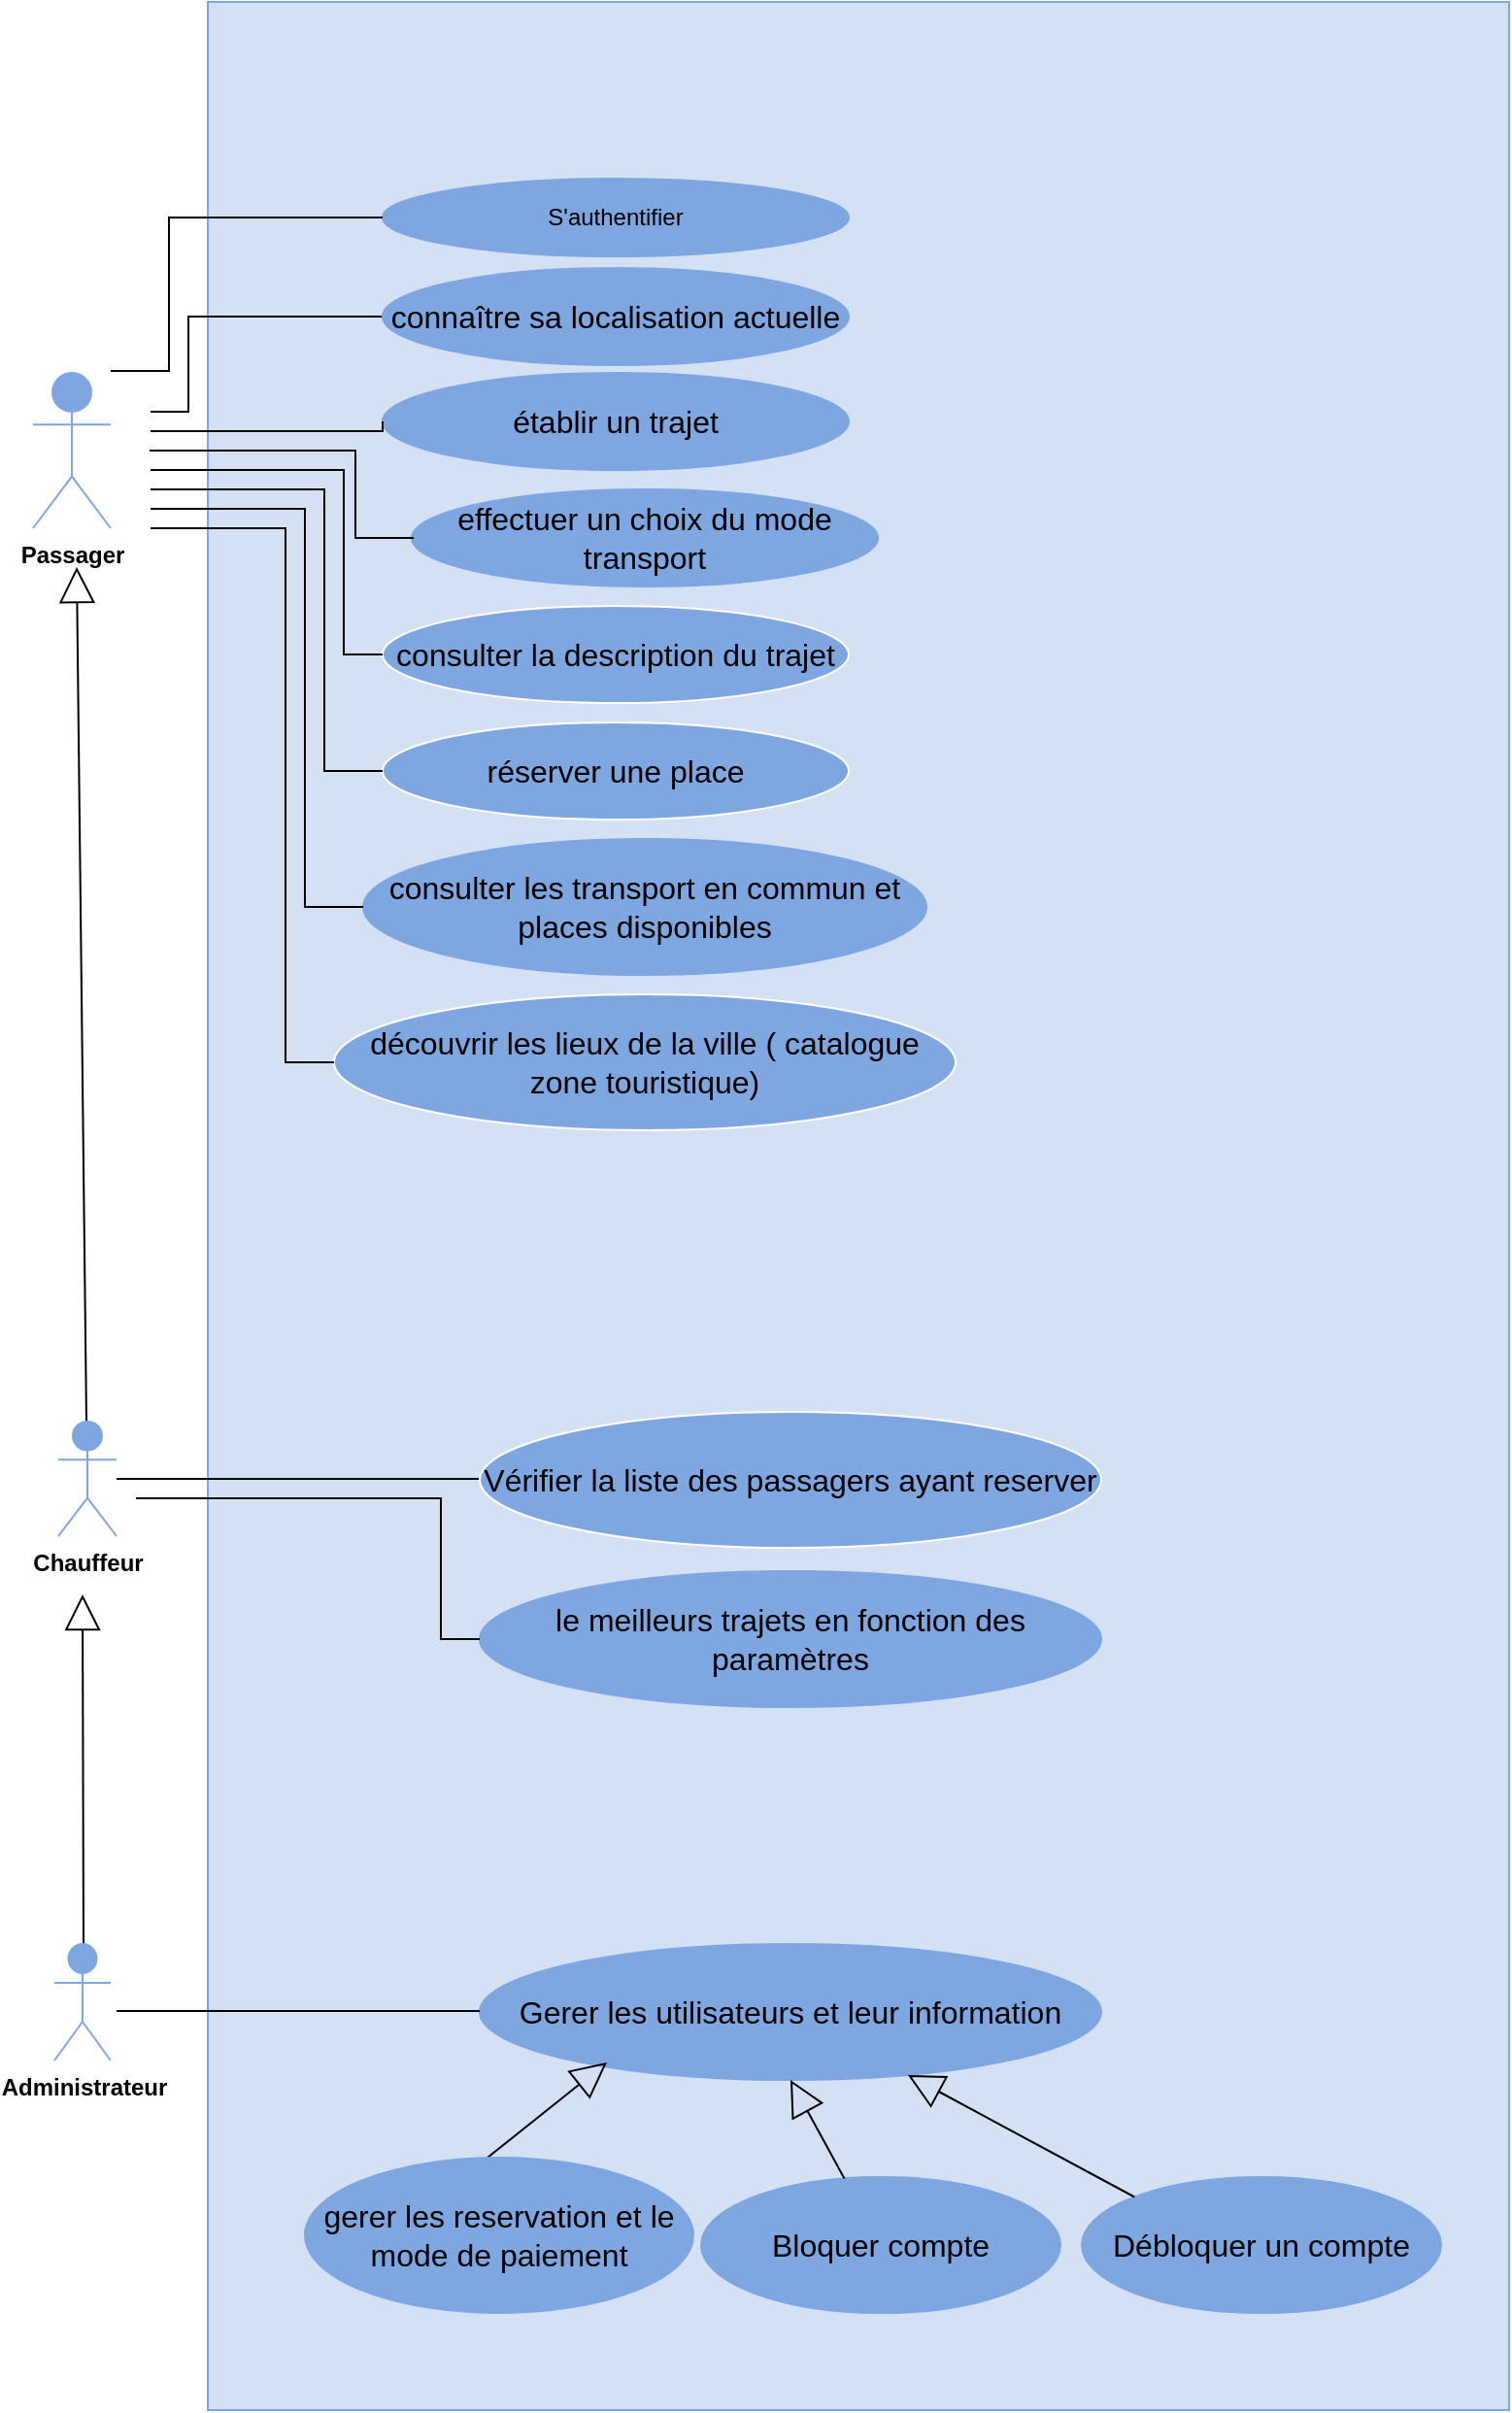 <mxfile version="18.0.6" type="device"><diagram id="Z8X2W0q9-bWuTIrp3xK6" name="Page-1"><mxGraphModel dx="1108" dy="553" grid="1" gridSize="10" guides="1" tooltips="1" connect="1" arrows="1" fold="1" page="1" pageScale="1" pageWidth="827" pageHeight="1169" math="0" shadow="0"><root><mxCell id="0"/><mxCell id="1" parent="0"/><mxCell id="D7qk6BCEsM06_ubgv5m6-53" value="" style="html=1;strokeColor=#7EA6E0;fillColor=#D4E1F5;" vertex="1" parent="1"><mxGeometry x="160" y="120" width="670" height="1240" as="geometry"/></mxCell><mxCell id="D7qk6BCEsM06_ubgv5m6-6" style="edgeStyle=orthogonalEdgeStyle;rounded=0;orthogonalLoop=1;jettySize=auto;html=1;exitX=0;exitY=0.5;exitDx=0;exitDy=0;" edge="1" parent="1" source="D7qk6BCEsM06_ubgv5m6-4"><mxGeometry relative="1" as="geometry"><mxPoint x="100" y="331" as="targetPoint"/><Array as="points"><mxPoint x="150" y="282"/><mxPoint x="150" y="331"/></Array></mxGeometry></mxCell><mxCell id="D7qk6BCEsM06_ubgv5m6-4" value="&lt;span id=&quot;docs-internal-guid-47e9f55a-7fff-a39e-4ff5-37f792c0f9fd&quot;&gt;&lt;span style=&quot;font-size: 12pt; font-family: Arial; background-color: transparent; font-variant-numeric: normal; font-variant-east-asian: normal; vertical-align: baseline;&quot;&gt;connaître sa localisation actuelle&lt;/span&gt;&lt;/span&gt;" style="ellipse;whiteSpace=wrap;html=1;strokeColor=#7EA6E0;fillColor=#7EA6E0;" vertex="1" parent="1"><mxGeometry x="250" y="257" width="240" height="50" as="geometry"/></mxCell><mxCell id="D7qk6BCEsM06_ubgv5m6-8" value="&lt;span id=&quot;docs-internal-guid-79481985-7fff-0b72-b17e-92601125d992&quot;&gt;&lt;span style=&quot;font-size: 12pt; font-family: Arial; background-color: transparent; font-variant-numeric: normal; font-variant-east-asian: normal; vertical-align: baseline;&quot;&gt;établir un trajet&lt;/span&gt;&lt;/span&gt;" style="ellipse;whiteSpace=wrap;html=1;strokeColor=#7EA6E0;fillColor=#7EA6E0;" vertex="1" parent="1"><mxGeometry x="250" y="311" width="240" height="50" as="geometry"/></mxCell><mxCell id="D7qk6BCEsM06_ubgv5m6-9" value="&lt;span id=&quot;docs-internal-guid-a99631db-7fff-b146-32bb-1a1aa53793da&quot;&gt;&lt;span style=&quot;font-size: 12pt; font-family: Arial; background-color: transparent; font-variant-numeric: normal; font-variant-east-asian: normal; vertical-align: baseline;&quot;&gt;effectuer un choix du mode transport&lt;/span&gt;&lt;/span&gt;" style="ellipse;whiteSpace=wrap;html=1;strokeColor=#7EA6E0;fillColor=#7EA6E0;" vertex="1" parent="1"><mxGeometry x="265" y="371" width="240" height="50" as="geometry"/></mxCell><mxCell id="D7qk6BCEsM06_ubgv5m6-10" value="&lt;span id=&quot;docs-internal-guid-85aa785d-7fff-f2a8-37ce-55cbacfc23cb&quot;&gt;&lt;span style=&quot;font-size: 12pt; font-family: Arial; background-color: transparent; font-variant-numeric: normal; font-variant-east-asian: normal; vertical-align: baseline;&quot;&gt;consulter la description du trajet&lt;/span&gt;&lt;/span&gt;" style="ellipse;whiteSpace=wrap;html=1;strokeColor=#FFFFFF;fillColor=#7EA6E0;" vertex="1" parent="1"><mxGeometry x="250" y="431" width="240" height="50" as="geometry"/></mxCell><mxCell id="D7qk6BCEsM06_ubgv5m6-11" value="&lt;span id=&quot;docs-internal-guid-3260e001-7fff-4e08-1b88-fe900877def5&quot;&gt;&lt;span style=&quot;font-size: 12pt; font-family: Arial; background-color: transparent; font-variant-numeric: normal; font-variant-east-asian: normal; vertical-align: baseline;&quot;&gt;réserver une place&lt;/span&gt;&lt;/span&gt;" style="ellipse;whiteSpace=wrap;html=1;strokeColor=#FFFFFF;fillColor=#7EA6E0;" vertex="1" parent="1"><mxGeometry x="250" y="491" width="240" height="50" as="geometry"/></mxCell><mxCell id="D7qk6BCEsM06_ubgv5m6-12" value="&lt;span id=&quot;docs-internal-guid-3aa463a6-7fff-cc65-41b6-29867534baa1&quot;&gt;&lt;span style=&quot;font-size: 12pt; font-family: Arial; background-color: transparent; font-variant-numeric: normal; font-variant-east-asian: normal; vertical-align: baseline;&quot;&gt;consulter les transport en commun et places disponibles&lt;/span&gt;&lt;/span&gt;" style="ellipse;whiteSpace=wrap;html=1;strokeColor=#7EA6E0;fillColor=#7EA6E0;" vertex="1" parent="1"><mxGeometry x="240" y="551" width="290" height="70" as="geometry"/></mxCell><mxCell id="D7qk6BCEsM06_ubgv5m6-13" value="&lt;span id=&quot;docs-internal-guid-8ee56b83-7fff-259a-1c5c-204967a295b5&quot;&gt;&lt;span style=&quot;font-size: 12pt; font-family: Arial; background-color: transparent; font-variant-numeric: normal; font-variant-east-asian: normal; vertical-align: baseline;&quot;&gt;découvrir les lieux de la ville ( catalogue zone touristique) &lt;/span&gt;&lt;/span&gt;" style="ellipse;whiteSpace=wrap;html=1;strokeColor=#FFFFFF;fillColor=#7EA6E0;" vertex="1" parent="1"><mxGeometry x="225" y="631" width="320" height="70" as="geometry"/></mxCell><mxCell id="D7qk6BCEsM06_ubgv5m6-14" style="edgeStyle=orthogonalEdgeStyle;rounded=0;orthogonalLoop=1;jettySize=auto;html=1;exitX=0;exitY=0.5;exitDx=0;exitDy=0;" edge="1" parent="1" source="D7qk6BCEsM06_ubgv5m6-8"><mxGeometry relative="1" as="geometry"><mxPoint x="250" y="341" as="sourcePoint"/><mxPoint x="100" y="341" as="targetPoint"/><Array as="points"><mxPoint x="250" y="341"/></Array></mxGeometry></mxCell><mxCell id="D7qk6BCEsM06_ubgv5m6-15" style="edgeStyle=orthogonalEdgeStyle;rounded=0;orthogonalLoop=1;jettySize=auto;html=1;exitX=0.021;exitY=0.5;exitDx=0;exitDy=0;exitPerimeter=0;startArrow=none;" edge="1" parent="1" source="D7qk6BCEsM06_ubgv5m6-22"><mxGeometry relative="1" as="geometry"><mxPoint x="266.04" y="396" as="sourcePoint"/><mxPoint x="96" y="351" as="targetPoint"/><Array as="points"/></mxGeometry></mxCell><mxCell id="D7qk6BCEsM06_ubgv5m6-16" style="edgeStyle=orthogonalEdgeStyle;rounded=0;orthogonalLoop=1;jettySize=auto;html=1;exitX=0;exitY=0.5;exitDx=0;exitDy=0;exitPerimeter=0;" edge="1" parent="1" source="D7qk6BCEsM06_ubgv5m6-10"><mxGeometry relative="1" as="geometry"><mxPoint x="265.12" y="395" as="sourcePoint"/><mxPoint x="100" y="361" as="targetPoint"/><Array as="points"><mxPoint x="230" y="456"/><mxPoint x="230" y="361"/></Array></mxGeometry></mxCell><mxCell id="D7qk6BCEsM06_ubgv5m6-17" style="edgeStyle=orthogonalEdgeStyle;rounded=0;orthogonalLoop=1;jettySize=auto;html=1;exitX=0;exitY=0.5;exitDx=0;exitDy=0;" edge="1" parent="1" source="D7qk6BCEsM06_ubgv5m6-11"><mxGeometry relative="1" as="geometry"><mxPoint x="285.12" y="405" as="sourcePoint"/><mxPoint x="100" y="371" as="targetPoint"/><Array as="points"><mxPoint x="220" y="516"/><mxPoint x="220" y="371"/></Array></mxGeometry></mxCell><mxCell id="D7qk6BCEsM06_ubgv5m6-18" style="edgeStyle=orthogonalEdgeStyle;rounded=0;orthogonalLoop=1;jettySize=auto;html=1;exitX=0;exitY=0.5;exitDx=0;exitDy=0;exitPerimeter=0;startArrow=none;" edge="1" parent="1" source="D7qk6BCEsM06_ubgv5m6-22"><mxGeometry relative="1" as="geometry"><mxPoint x="295.12" y="415" as="sourcePoint"/><mxPoint x="100" y="381" as="targetPoint"/><Array as="points"/></mxGeometry></mxCell><mxCell id="D7qk6BCEsM06_ubgv5m6-19" style="edgeStyle=orthogonalEdgeStyle;rounded=0;orthogonalLoop=1;jettySize=auto;html=1;exitX=0;exitY=0.5;exitDx=0;exitDy=0;" edge="1" parent="1" source="D7qk6BCEsM06_ubgv5m6-13"><mxGeometry relative="1" as="geometry"><mxPoint x="305.12" y="425" as="sourcePoint"/><mxPoint x="100" y="391" as="targetPoint"/><Array as="points"><mxPoint x="200" y="666"/><mxPoint x="200" y="391"/></Array></mxGeometry></mxCell><mxCell id="D7qk6BCEsM06_ubgv5m6-23" value="" style="edgeStyle=orthogonalEdgeStyle;rounded=0;orthogonalLoop=1;jettySize=auto;html=1;exitX=0;exitY=0.5;exitDx=0;exitDy=0;exitPerimeter=0;endArrow=none;" edge="1" parent="1" source="D7qk6BCEsM06_ubgv5m6-12" target="D7qk6BCEsM06_ubgv5m6-22"><mxGeometry relative="1" as="geometry"><mxPoint x="240" y="586" as="sourcePoint"/><mxPoint x="100" y="381" as="targetPoint"/><Array as="points"><mxPoint x="210" y="586"/><mxPoint x="210" y="381"/></Array></mxGeometry></mxCell><mxCell id="D7qk6BCEsM06_ubgv5m6-22" value="" style="html=1;strokeColor=#FFFFFF;fillColor=#FFFFFF;" vertex="1" parent="1"><mxGeometry x="90" y="321" width="40" height="80" as="geometry"/></mxCell><mxCell id="D7qk6BCEsM06_ubgv5m6-24" value="" style="edgeStyle=orthogonalEdgeStyle;rounded=0;orthogonalLoop=1;jettySize=auto;html=1;exitX=0.021;exitY=0.5;exitDx=0;exitDy=0;exitPerimeter=0;endArrow=none;" edge="1" parent="1" target="D7qk6BCEsM06_ubgv5m6-22"><mxGeometry relative="1" as="geometry"><mxPoint x="266.04" y="396" as="sourcePoint"/><mxPoint x="96" y="351" as="targetPoint"/><Array as="points"><mxPoint x="236" y="396"/><mxPoint x="236" y="351"/></Array></mxGeometry></mxCell><mxCell id="D7qk6BCEsM06_ubgv5m6-3" value="&lt;b&gt;Passager&lt;/b&gt;" style="shape=umlActor;verticalLabelPosition=bottom;verticalAlign=top;html=1;strokeColor=#7EA6E0;fillColor=#7EA6E0;" vertex="1" parent="1"><mxGeometry x="70" y="311" width="40" height="80" as="geometry"/></mxCell><mxCell id="D7qk6BCEsM06_ubgv5m6-25" value="" style="endArrow=block;endSize=16;endFill=0;html=1;rounded=0;" edge="1" parent="1"><mxGeometry width="160" relative="1" as="geometry"><mxPoint x="97.5" y="851" as="sourcePoint"/><mxPoint x="92.5" y="411" as="targetPoint"/></mxGeometry></mxCell><mxCell id="D7qk6BCEsM06_ubgv5m6-29" value="&lt;b&gt;Chauffeur&lt;/b&gt;" style="shape=umlActor;verticalLabelPosition=bottom;verticalAlign=top;html=1;strokeColor=#7EA6E0;fillColor=#7EA6E0;" vertex="1" parent="1"><mxGeometry x="83" y="851" width="30" height="59" as="geometry"/></mxCell><mxCell id="D7qk6BCEsM06_ubgv5m6-30" value="" style="endArrow=none;html=1;edgeStyle=orthogonalEdgeStyle;rounded=0;" edge="1" parent="1" source="D7qk6BCEsM06_ubgv5m6-29"><mxGeometry relative="1" as="geometry"><mxPoint x="140" y="880.5" as="sourcePoint"/><mxPoint x="300" y="880.5" as="targetPoint"/><Array as="points"><mxPoint x="200" y="881"/></Array></mxGeometry></mxCell><mxCell id="D7qk6BCEsM06_ubgv5m6-33" value="&lt;span style=&quot;font-size: 16px;&quot; id=&quot;docs-internal-guid-44f052cc-7fff-29b3-fa5a-6f97d65f699e&quot;&gt;&lt;div&gt;&lt;font face=&quot;Arial&quot;&gt;Vérifier la liste des passagers ayant reserver&lt;/font&gt;&lt;/div&gt;&lt;/span&gt;" style="ellipse;whiteSpace=wrap;html=1;strokeColor=#FFFFFF;fillColor=#7EA6E0;" vertex="1" parent="1"><mxGeometry x="300" y="846" width="320" height="70" as="geometry"/></mxCell><mxCell id="D7qk6BCEsM06_ubgv5m6-34" value="S'authentifier" style="ellipse;whiteSpace=wrap;html=1;strokeColor=#7EA6E0;fillColor=#7EA6E0;" vertex="1" parent="1"><mxGeometry x="250" y="211" width="240" height="40" as="geometry"/></mxCell><mxCell id="D7qk6BCEsM06_ubgv5m6-35" value="" style="endArrow=none;html=1;edgeStyle=orthogonalEdgeStyle;rounded=0;entryX=0;entryY=0.5;entryDx=0;entryDy=0;" edge="1" parent="1" target="D7qk6BCEsM06_ubgv5m6-34"><mxGeometry relative="1" as="geometry"><mxPoint x="110" y="310" as="sourcePoint"/><mxPoint x="243" y="230" as="targetPoint"/><Array as="points"><mxPoint x="140" y="310"/><mxPoint x="140" y="231"/></Array></mxGeometry></mxCell><mxCell id="D7qk6BCEsM06_ubgv5m6-38" value="&lt;span style=&quot;font-size: 16px;&quot; id=&quot;docs-internal-guid-44f052cc-7fff-29b3-fa5a-6f97d65f699e&quot;&gt;&lt;span id=&quot;docs-internal-guid-10e3e5c0-7fff-3392-993c-9a2b209a5dc3&quot;&gt;&lt;span style=&quot;font-size: 12pt; font-family: Arial; background-color: transparent; font-variant-numeric: normal; font-variant-east-asian: normal; vertical-align: baseline;&quot;&gt;le meilleurs trajets en fonction des paramètres&lt;/span&gt;&lt;/span&gt;&lt;br&gt;&lt;/span&gt;" style="ellipse;whiteSpace=wrap;html=1;strokeColor=#7EA6E0;fillColor=#7EA6E0;" vertex="1" parent="1"><mxGeometry x="300" y="928" width="320" height="70" as="geometry"/></mxCell><mxCell id="D7qk6BCEsM06_ubgv5m6-40" value="" style="endArrow=none;html=1;edgeStyle=orthogonalEdgeStyle;rounded=0;entryX=0;entryY=0.5;entryDx=0;entryDy=0;" edge="1" parent="1" target="D7qk6BCEsM06_ubgv5m6-38"><mxGeometry relative="1" as="geometry"><mxPoint x="123" y="890.5" as="sourcePoint"/><mxPoint x="310" y="890.5" as="targetPoint"/><Array as="points"><mxPoint x="280" y="891"/><mxPoint x="280" y="963"/></Array></mxGeometry></mxCell><mxCell id="D7qk6BCEsM06_ubgv5m6-41" value="" style="endArrow=block;endSize=16;endFill=0;html=1;rounded=0;" edge="1" parent="1"><mxGeometry width="160" relative="1" as="geometry"><mxPoint x="96" y="1120" as="sourcePoint"/><mxPoint x="95.5" y="940" as="targetPoint"/></mxGeometry></mxCell><mxCell id="D7qk6BCEsM06_ubgv5m6-43" value="&lt;b&gt;Administrateur&lt;/b&gt;" style="shape=umlActor;verticalLabelPosition=bottom;verticalAlign=top;html=1;strokeColor=#7EA6E0;fillColor=#7EA6E0;" vertex="1" parent="1"><mxGeometry x="81" y="1120" width="29" height="60" as="geometry"/></mxCell><mxCell id="D7qk6BCEsM06_ubgv5m6-44" value="&lt;span style=&quot;font-size: 16px;&quot; id=&quot;docs-internal-guid-44f052cc-7fff-29b3-fa5a-6f97d65f699e&quot;&gt;&lt;font face=&quot;Arial&quot;&gt;Gerer les utilisateurs et leur information&lt;/font&gt;&lt;br&gt;&lt;/span&gt;" style="ellipse;whiteSpace=wrap;html=1;strokeColor=#7EA6E0;fillColor=#7EA6E0;" vertex="1" parent="1"><mxGeometry x="300" y="1120" width="320" height="70" as="geometry"/></mxCell><mxCell id="D7qk6BCEsM06_ubgv5m6-45" value="" style="endArrow=none;html=1;edgeStyle=orthogonalEdgeStyle;rounded=0;" edge="1" parent="1"><mxGeometry relative="1" as="geometry"><mxPoint x="113" y="1154.5" as="sourcePoint"/><mxPoint x="300" y="1154.5" as="targetPoint"/><Array as="points"><mxPoint x="200" y="1155"/></Array></mxGeometry></mxCell><mxCell id="D7qk6BCEsM06_ubgv5m6-46" value="" style="endArrow=block;endSize=16;endFill=0;html=1;rounded=0;exitX=0.47;exitY=0;exitDx=0;exitDy=0;exitPerimeter=0;" edge="1" parent="1" source="D7qk6BCEsM06_ubgv5m6-47"><mxGeometry width="160" relative="1" as="geometry"><mxPoint x="306" y="1251" as="sourcePoint"/><mxPoint x="365.5" y="1181" as="targetPoint"/></mxGeometry></mxCell><mxCell id="D7qk6BCEsM06_ubgv5m6-47" value="&lt;span style=&quot;font-size: 16px;&quot; id=&quot;docs-internal-guid-44f052cc-7fff-29b3-fa5a-6f97d65f699e&quot;&gt;&lt;font face=&quot;Arial&quot;&gt;gerer les reservation et le mode de paiement&lt;/font&gt;&lt;br&gt;&lt;/span&gt;" style="ellipse;whiteSpace=wrap;html=1;strokeColor=#7EA6E0;fillColor=#7EA6E0;" vertex="1" parent="1"><mxGeometry x="210" y="1230" width="200" height="80" as="geometry"/></mxCell><mxCell id="D7qk6BCEsM06_ubgv5m6-48" value="&lt;span style=&quot;font-size: 16px;&quot; id=&quot;docs-internal-guid-44f052cc-7fff-29b3-fa5a-6f97d65f699e&quot;&gt;&lt;font face=&quot;Arial&quot;&gt;Bloquer compte&lt;/font&gt;&lt;br&gt;&lt;/span&gt;" style="ellipse;whiteSpace=wrap;html=1;strokeColor=#7EA6E0;fillColor=#7EA6E0;" vertex="1" parent="1"><mxGeometry x="414" y="1240" width="185" height="70" as="geometry"/></mxCell><mxCell id="D7qk6BCEsM06_ubgv5m6-49" value="" style="endArrow=block;endSize=16;endFill=0;html=1;rounded=0;entryX=0.5;entryY=1;entryDx=0;entryDy=0;" edge="1" parent="1" source="D7qk6BCEsM06_ubgv5m6-48" target="D7qk6BCEsM06_ubgv5m6-44"><mxGeometry width="160" relative="1" as="geometry"><mxPoint x="436.45" y="1249" as="sourcePoint"/><mxPoint x="490" y="1190" as="targetPoint"/></mxGeometry></mxCell><mxCell id="D7qk6BCEsM06_ubgv5m6-50" value="&lt;span style=&quot;font-size: 16px;&quot; id=&quot;docs-internal-guid-44f052cc-7fff-29b3-fa5a-6f97d65f699e&quot;&gt;&lt;font face=&quot;Arial&quot;&gt;Débloquer un compte&lt;/font&gt;&lt;br&gt;&lt;/span&gt;" style="ellipse;whiteSpace=wrap;html=1;strokeColor=#7EA6E0;fillColor=#7EA6E0;" vertex="1" parent="1"><mxGeometry x="610" y="1240" width="185" height="70" as="geometry"/></mxCell><mxCell id="D7qk6BCEsM06_ubgv5m6-51" value="" style="endArrow=block;endSize=16;endFill=0;html=1;rounded=0;exitX=0;exitY=0;exitDx=0;exitDy=0;" edge="1" parent="1" source="D7qk6BCEsM06_ubgv5m6-50" target="D7qk6BCEsM06_ubgv5m6-44"><mxGeometry width="160" relative="1" as="geometry"><mxPoint x="627.944" y="1240.001" as="sourcePoint"/><mxPoint x="600" y="1189.29" as="targetPoint"/></mxGeometry></mxCell></root></mxGraphModel></diagram></mxfile>